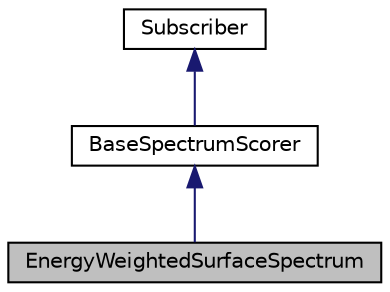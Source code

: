 digraph "EnergyWeightedSurfaceSpectrum"
{
  edge [fontname="Helvetica",fontsize="10",labelfontname="Helvetica",labelfontsize="10"];
  node [fontname="Helvetica",fontsize="10",shape=record];
  Node3 [label="EnergyWeightedSurfaceSpectrum",height=0.2,width=0.4,color="black", fillcolor="grey75", style="filled", fontcolor="black"];
  Node4 -> Node3 [dir="back",color="midnightblue",fontsize="10",style="solid",fontname="Helvetica"];
  Node4 [label="BaseSpectrumScorer",height=0.2,width=0.4,color="black", fillcolor="white", style="filled",URL="$classBaseSpectrumScorer.html",tooltip="abstract base class for scoring spectrum information "];
  Node5 -> Node4 [dir="back",color="midnightblue",fontsize="10",style="solid",fontname="Helvetica"];
  Node5 [label="Subscriber",height=0.2,width=0.4,color="black", fillcolor="white", style="filled",URL="$classSubscriber.html"];
}

